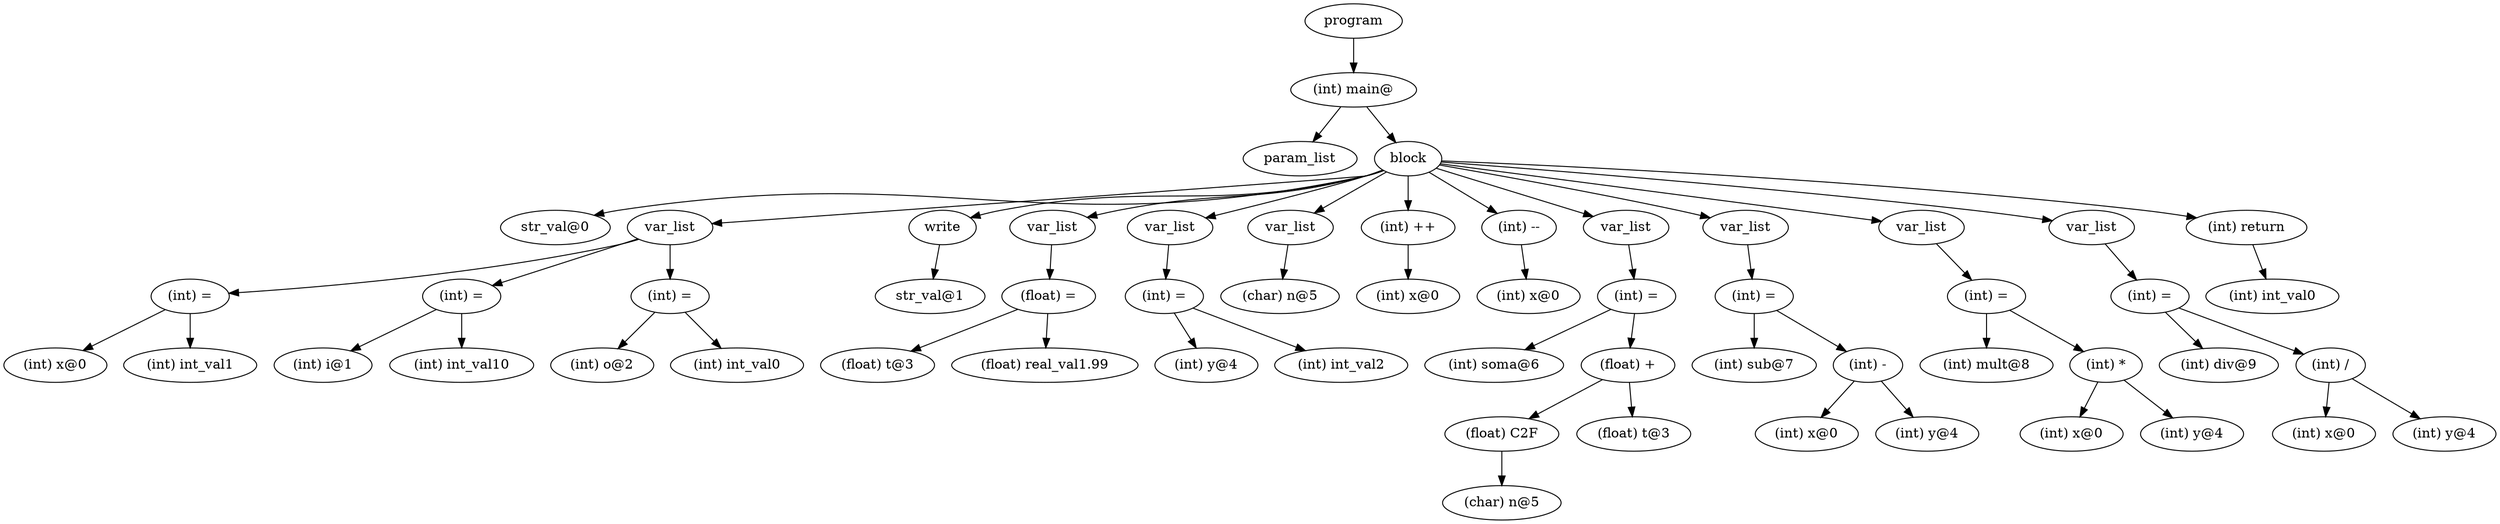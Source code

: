 digraph {
graph [ordering="out"];
node0[label="program"];
node1[label="(int) main@"];
node2[label="param_list"];
node1 -> node2;
node3[label="block"];
node4[label="str_val@0"];
node3 -> node4;
node5[label="var_list"];
node6[label="(int) ="];
node7[label="(int) x@0"];
node6 -> node7;
node8[label="(int) int_val1"];
node6 -> node8;
node5 -> node6;
node9[label="(int) ="];
node10[label="(int) i@1"];
node9 -> node10;
node11[label="(int) int_val10"];
node9 -> node11;
node5 -> node9;
node12[label="(int) ="];
node13[label="(int) o@2"];
node12 -> node13;
node14[label="(int) int_val0"];
node12 -> node14;
node5 -> node12;
node3 -> node5;
node15[label="write"];
node16[label="str_val@1"];
node15 -> node16;
node3 -> node15;
node17[label="var_list"];
node18[label="(float) ="];
node19[label="(float) t@3"];
node18 -> node19;
node20[label="(float) real_val1.99"];
node18 -> node20;
node17 -> node18;
node3 -> node17;
node21[label="var_list"];
node22[label="(int) ="];
node23[label="(int) y@4"];
node22 -> node23;
node24[label="(int) int_val2"];
node22 -> node24;
node21 -> node22;
node3 -> node21;
node25[label="var_list"];
node26[label="(char) n@5"];
node25 -> node26;
node3 -> node25;
node27[label="(int) ++"];
node28[label="(int) x@0"];
node27 -> node28;
node3 -> node27;
node29[label="(int) --"];
node30[label="(int) x@0"];
node29 -> node30;
node3 -> node29;
node31[label="var_list"];
node32[label="(int) ="];
node33[label="(int) soma@6"];
node32 -> node33;
node34[label="(float) +"];
node35[label="(float) C2F"];
node36[label="(char) n@5"];
node35 -> node36;
node34 -> node35;
node37[label="(float) t@3"];
node34 -> node37;
node32 -> node34;
node31 -> node32;
node3 -> node31;
node38[label="var_list"];
node39[label="(int) ="];
node40[label="(int) sub@7"];
node39 -> node40;
node41[label="(int) -"];
node42[label="(int) x@0"];
node41 -> node42;
node43[label="(int) y@4"];
node41 -> node43;
node39 -> node41;
node38 -> node39;
node3 -> node38;
node44[label="var_list"];
node45[label="(int) ="];
node46[label="(int) mult@8"];
node45 -> node46;
node47[label="(int) *"];
node48[label="(int) x@0"];
node47 -> node48;
node49[label="(int) y@4"];
node47 -> node49;
node45 -> node47;
node44 -> node45;
node3 -> node44;
node50[label="var_list"];
node51[label="(int) ="];
node52[label="(int) div@9"];
node51 -> node52;
node53[label="(int) /"];
node54[label="(int) x@0"];
node53 -> node54;
node55[label="(int) y@4"];
node53 -> node55;
node51 -> node53;
node50 -> node51;
node3 -> node50;
node56[label="(int) return"];
node57[label="(int) int_val0"];
node56 -> node57;
node3 -> node56;
node1 -> node3;
node0 -> node1;
}
